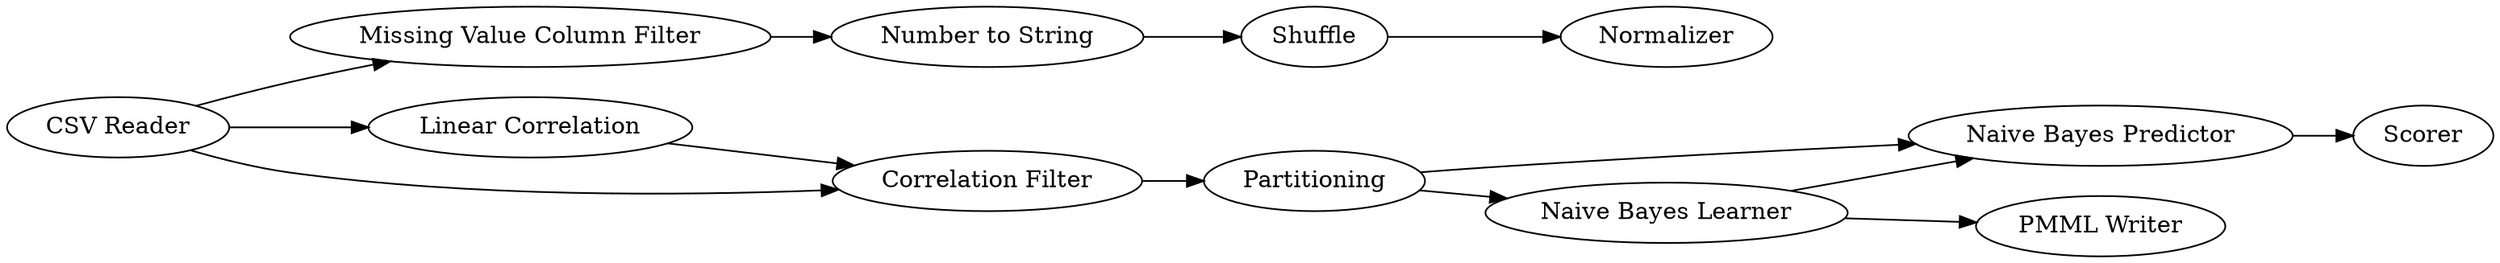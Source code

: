 digraph {
	"-6718553095706029863_22" [label="Naive Bayes Predictor"]
	"-6718553095706029863_2" [label="Missing Value Column Filter"]
	"-6718553095706029863_10" [label="Number to String"]
	"-6718553095706029863_18" [label="Linear Correlation"]
	"-6718553095706029863_17" [label="Correlation Filter"]
	"-6718553095706029863_19" [label=Partitioning]
	"-6718553095706029863_25" [label="PMML Writer"]
	"-6718553095706029863_1" [label="CSV Reader"]
	"-6718553095706029863_5" [label=Normalizer]
	"-6718553095706029863_23" [label=Scorer]
	"-6718553095706029863_21" [label="Naive Bayes Learner"]
	"-6718553095706029863_4" [label=Shuffle]
	"-6718553095706029863_1" -> "-6718553095706029863_17"
	"-6718553095706029863_22" -> "-6718553095706029863_23"
	"-6718553095706029863_21" -> "-6718553095706029863_25"
	"-6718553095706029863_10" -> "-6718553095706029863_4"
	"-6718553095706029863_1" -> "-6718553095706029863_18"
	"-6718553095706029863_17" -> "-6718553095706029863_19"
	"-6718553095706029863_19" -> "-6718553095706029863_22"
	"-6718553095706029863_18" -> "-6718553095706029863_17"
	"-6718553095706029863_4" -> "-6718553095706029863_5"
	"-6718553095706029863_21" -> "-6718553095706029863_22"
	"-6718553095706029863_2" -> "-6718553095706029863_10"
	"-6718553095706029863_1" -> "-6718553095706029863_2"
	"-6718553095706029863_19" -> "-6718553095706029863_21"
	rankdir=LR
}
